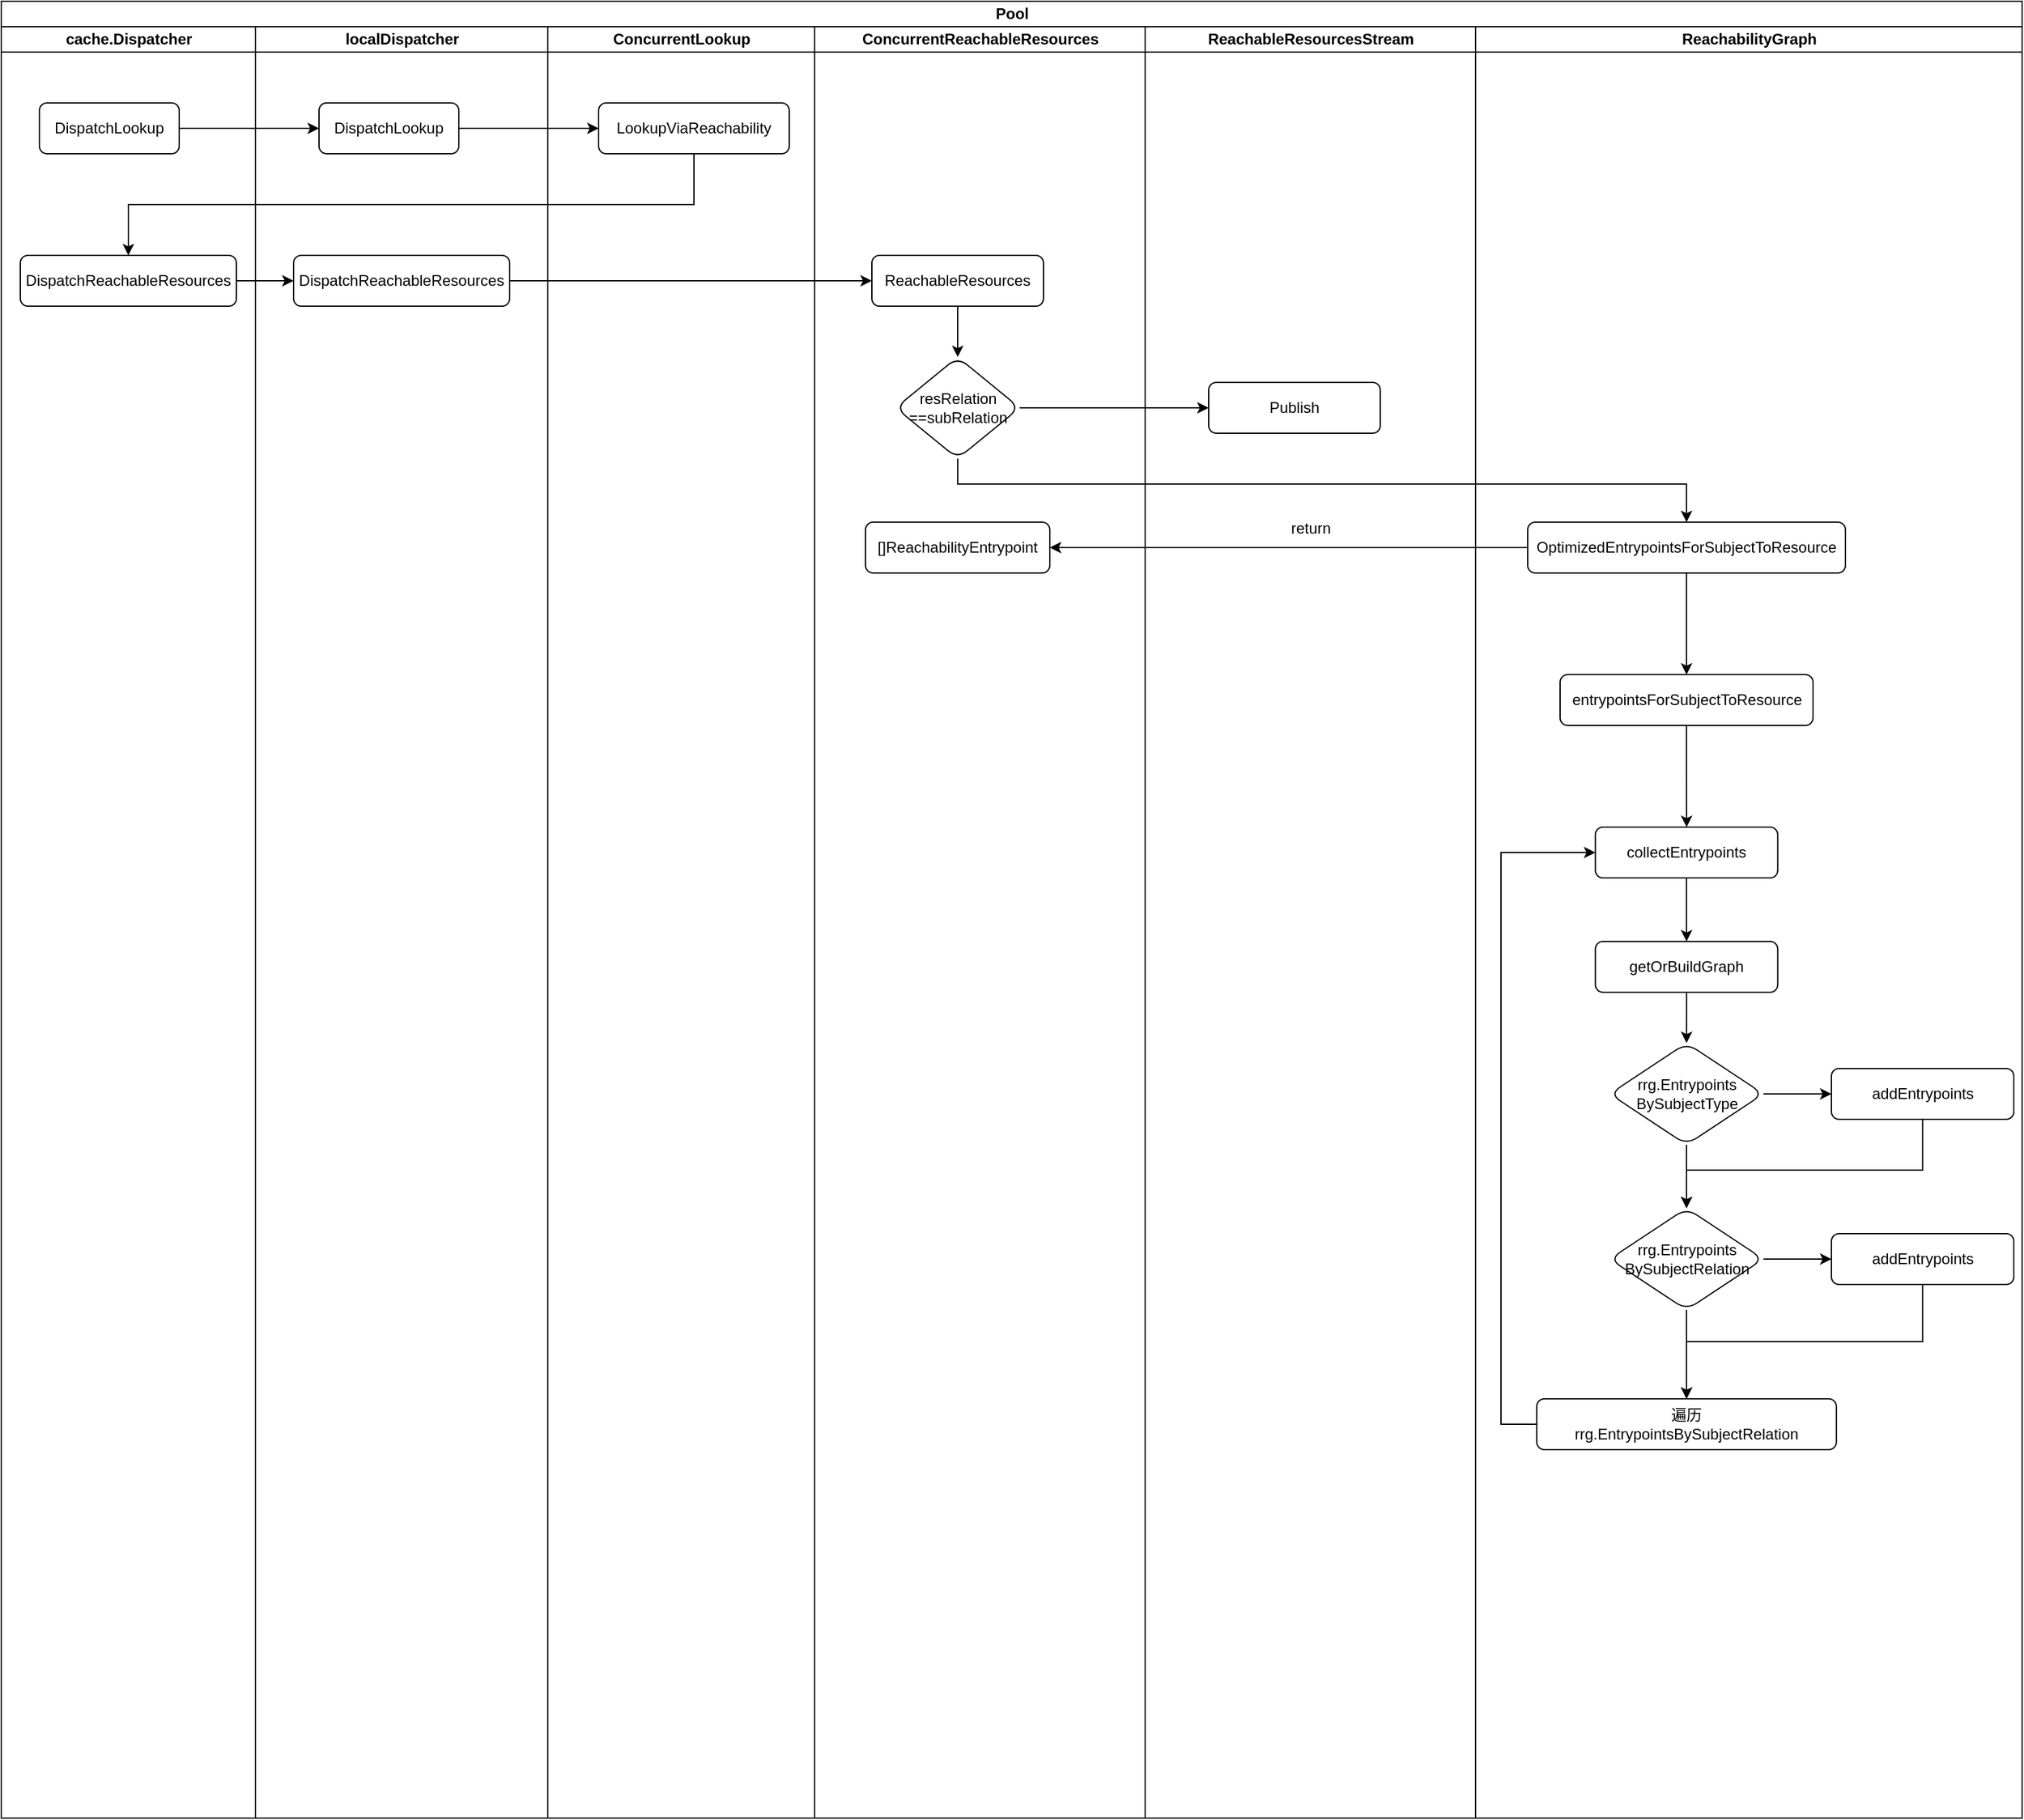 <mxfile version="21.7.0" type="github">
  <diagram name="Page-1" id="mlcunon5mFrAdkxgfZnR">
    <mxGraphModel dx="1306" dy="839" grid="1" gridSize="10" guides="1" tooltips="1" connect="1" arrows="1" fold="1" page="1" pageScale="1" pageWidth="827" pageHeight="1169" math="0" shadow="0">
      <root>
        <mxCell id="0" />
        <mxCell id="1" parent="0" />
        <mxCell id="8KcynksHIR4Fa1gPV-6J-7" value="Pool" style="swimlane;childLayout=stackLayout;resizeParent=1;resizeParentMax=0;startSize=20;html=1;" vertex="1" parent="1">
          <mxGeometry x="40.0" width="1590" height="1430" as="geometry" />
        </mxCell>
        <mxCell id="8KcynksHIR4Fa1gPV-6J-8" value="cache.Dispatcher" style="swimlane;startSize=20;html=1;" vertex="1" parent="8KcynksHIR4Fa1gPV-6J-7">
          <mxGeometry y="20" width="200" height="1410" as="geometry" />
        </mxCell>
        <mxCell id="8KcynksHIR4Fa1gPV-6J-12" value="DispatchLookup" style="rounded=1;whiteSpace=wrap;html=1;" vertex="1" parent="8KcynksHIR4Fa1gPV-6J-8">
          <mxGeometry x="30.0" y="60" width="110" height="40" as="geometry" />
        </mxCell>
        <mxCell id="8KcynksHIR4Fa1gPV-6J-19" value="DispatchReachableResources" style="rounded=1;whiteSpace=wrap;html=1;" vertex="1" parent="8KcynksHIR4Fa1gPV-6J-8">
          <mxGeometry x="15" y="180" width="170" height="40" as="geometry" />
        </mxCell>
        <mxCell id="8KcynksHIR4Fa1gPV-6J-9" value="localDispatcher" style="swimlane;startSize=20;html=1;" vertex="1" parent="8KcynksHIR4Fa1gPV-6J-7">
          <mxGeometry x="200" y="20" width="230" height="1410" as="geometry" />
        </mxCell>
        <mxCell id="8KcynksHIR4Fa1gPV-6J-13" value="DispatchLookup" style="rounded=1;whiteSpace=wrap;html=1;" vertex="1" parent="8KcynksHIR4Fa1gPV-6J-9">
          <mxGeometry x="50" y="60" width="110" height="40" as="geometry" />
        </mxCell>
        <mxCell id="8KcynksHIR4Fa1gPV-6J-20" value="DispatchReachableResources" style="rounded=1;whiteSpace=wrap;html=1;" vertex="1" parent="8KcynksHIR4Fa1gPV-6J-9">
          <mxGeometry x="30" y="180" width="170" height="40" as="geometry" />
        </mxCell>
        <mxCell id="8KcynksHIR4Fa1gPV-6J-10" value="ConcurrentLookup" style="swimlane;startSize=20;html=1;" vertex="1" parent="8KcynksHIR4Fa1gPV-6J-7">
          <mxGeometry x="430" y="20" width="210" height="1410" as="geometry" />
        </mxCell>
        <mxCell id="8KcynksHIR4Fa1gPV-6J-3" value="LookupViaReachability" style="rounded=1;whiteSpace=wrap;html=1;" vertex="1" parent="8KcynksHIR4Fa1gPV-6J-10">
          <mxGeometry x="40" y="60" width="150" height="40" as="geometry" />
        </mxCell>
        <mxCell id="8KcynksHIR4Fa1gPV-6J-11" value="ConcurrentReachableResources" style="swimlane;startSize=20;html=1;" vertex="1" parent="8KcynksHIR4Fa1gPV-6J-7">
          <mxGeometry x="640" y="20" width="260" height="1410" as="geometry" />
        </mxCell>
        <mxCell id="8KcynksHIR4Fa1gPV-6J-30" value="" style="edgeStyle=orthogonalEdgeStyle;rounded=0;orthogonalLoop=1;jettySize=auto;html=1;" edge="1" parent="8KcynksHIR4Fa1gPV-6J-11" source="8KcynksHIR4Fa1gPV-6J-24" target="8KcynksHIR4Fa1gPV-6J-29">
          <mxGeometry relative="1" as="geometry" />
        </mxCell>
        <mxCell id="8KcynksHIR4Fa1gPV-6J-24" value="ReachableResources" style="rounded=1;whiteSpace=wrap;html=1;" vertex="1" parent="8KcynksHIR4Fa1gPV-6J-11">
          <mxGeometry x="45" y="180" width="135" height="40" as="geometry" />
        </mxCell>
        <mxCell id="8KcynksHIR4Fa1gPV-6J-29" value="resRelation&lt;br&gt;==subRelation" style="rhombus;whiteSpace=wrap;html=1;rounded=1;" vertex="1" parent="8KcynksHIR4Fa1gPV-6J-11">
          <mxGeometry x="63.75" y="260" width="97.5" height="80" as="geometry" />
        </mxCell>
        <mxCell id="8KcynksHIR4Fa1gPV-6J-35" value="[]ReachabilityEntrypoint" style="rounded=1;whiteSpace=wrap;html=1;" vertex="1" parent="8KcynksHIR4Fa1gPV-6J-11">
          <mxGeometry x="40" y="390" width="145" height="40" as="geometry" />
        </mxCell>
        <mxCell id="8KcynksHIR4Fa1gPV-6J-26" value="ReachableResourcesStream" style="swimlane;startSize=20;html=1;" vertex="1" parent="8KcynksHIR4Fa1gPV-6J-7">
          <mxGeometry x="900" y="20" width="260" height="1410" as="geometry" />
        </mxCell>
        <mxCell id="8KcynksHIR4Fa1gPV-6J-27" value="Publish" style="rounded=1;whiteSpace=wrap;html=1;" vertex="1" parent="8KcynksHIR4Fa1gPV-6J-26">
          <mxGeometry x="50" y="280" width="135" height="40" as="geometry" />
        </mxCell>
        <mxCell id="8KcynksHIR4Fa1gPV-6J-37" value="return" style="text;html=1;align=center;verticalAlign=middle;resizable=0;points=[];autosize=1;strokeColor=none;fillColor=none;" vertex="1" parent="8KcynksHIR4Fa1gPV-6J-26">
          <mxGeometry x="105.0" y="380" width="50" height="30" as="geometry" />
        </mxCell>
        <mxCell id="8KcynksHIR4Fa1gPV-6J-14" value="" style="edgeStyle=orthogonalEdgeStyle;rounded=0;orthogonalLoop=1;jettySize=auto;html=1;" edge="1" parent="8KcynksHIR4Fa1gPV-6J-7" source="8KcynksHIR4Fa1gPV-6J-12" target="8KcynksHIR4Fa1gPV-6J-13">
          <mxGeometry relative="1" as="geometry" />
        </mxCell>
        <mxCell id="8KcynksHIR4Fa1gPV-6J-15" style="edgeStyle=orthogonalEdgeStyle;rounded=0;orthogonalLoop=1;jettySize=auto;html=1;" edge="1" parent="8KcynksHIR4Fa1gPV-6J-7" source="8KcynksHIR4Fa1gPV-6J-13" target="8KcynksHIR4Fa1gPV-6J-3">
          <mxGeometry relative="1" as="geometry" />
        </mxCell>
        <mxCell id="8KcynksHIR4Fa1gPV-6J-21" style="edgeStyle=orthogonalEdgeStyle;rounded=0;orthogonalLoop=1;jettySize=auto;html=1;" edge="1" parent="8KcynksHIR4Fa1gPV-6J-7" source="8KcynksHIR4Fa1gPV-6J-19" target="8KcynksHIR4Fa1gPV-6J-20">
          <mxGeometry relative="1" as="geometry" />
        </mxCell>
        <mxCell id="8KcynksHIR4Fa1gPV-6J-23" style="edgeStyle=orthogonalEdgeStyle;rounded=0;orthogonalLoop=1;jettySize=auto;html=1;" edge="1" parent="8KcynksHIR4Fa1gPV-6J-7" source="8KcynksHIR4Fa1gPV-6J-3" target="8KcynksHIR4Fa1gPV-6J-19">
          <mxGeometry relative="1" as="geometry">
            <Array as="points">
              <mxPoint x="545" y="160" />
              <mxPoint x="100" y="160" />
            </Array>
          </mxGeometry>
        </mxCell>
        <mxCell id="8KcynksHIR4Fa1gPV-6J-25" style="edgeStyle=orthogonalEdgeStyle;rounded=0;orthogonalLoop=1;jettySize=auto;html=1;" edge="1" parent="8KcynksHIR4Fa1gPV-6J-7" source="8KcynksHIR4Fa1gPV-6J-20" target="8KcynksHIR4Fa1gPV-6J-24">
          <mxGeometry relative="1" as="geometry" />
        </mxCell>
        <mxCell id="8KcynksHIR4Fa1gPV-6J-31" style="edgeStyle=orthogonalEdgeStyle;rounded=0;orthogonalLoop=1;jettySize=auto;html=1;" edge="1" parent="8KcynksHIR4Fa1gPV-6J-7" source="8KcynksHIR4Fa1gPV-6J-29" target="8KcynksHIR4Fa1gPV-6J-27">
          <mxGeometry relative="1" as="geometry" />
        </mxCell>
        <mxCell id="8KcynksHIR4Fa1gPV-6J-34" style="edgeStyle=orthogonalEdgeStyle;rounded=0;orthogonalLoop=1;jettySize=auto;html=1;" edge="1" parent="8KcynksHIR4Fa1gPV-6J-7" source="8KcynksHIR4Fa1gPV-6J-29" target="8KcynksHIR4Fa1gPV-6J-33">
          <mxGeometry relative="1" as="geometry">
            <Array as="points">
              <mxPoint x="753" y="380" />
            </Array>
          </mxGeometry>
        </mxCell>
        <mxCell id="8KcynksHIR4Fa1gPV-6J-36" style="edgeStyle=orthogonalEdgeStyle;rounded=0;orthogonalLoop=1;jettySize=auto;html=1;entryX=1;entryY=0.5;entryDx=0;entryDy=0;" edge="1" parent="8KcynksHIR4Fa1gPV-6J-7" source="8KcynksHIR4Fa1gPV-6J-33" target="8KcynksHIR4Fa1gPV-6J-35">
          <mxGeometry relative="1" as="geometry">
            <Array as="points">
              <mxPoint x="1315" y="430" />
            </Array>
          </mxGeometry>
        </mxCell>
        <mxCell id="8KcynksHIR4Fa1gPV-6J-32" value="ReachabilityGraph" style="swimlane;startSize=20;html=1;" vertex="1" parent="8KcynksHIR4Fa1gPV-6J-7">
          <mxGeometry x="1160" y="20" width="430" height="1410" as="geometry" />
        </mxCell>
        <mxCell id="8KcynksHIR4Fa1gPV-6J-39" value="" style="edgeStyle=orthogonalEdgeStyle;rounded=0;orthogonalLoop=1;jettySize=auto;html=1;" edge="1" parent="8KcynksHIR4Fa1gPV-6J-32" source="8KcynksHIR4Fa1gPV-6J-33" target="8KcynksHIR4Fa1gPV-6J-38">
          <mxGeometry relative="1" as="geometry" />
        </mxCell>
        <mxCell id="8KcynksHIR4Fa1gPV-6J-33" value="OptimizedEntrypointsForSubjectToResource" style="rounded=1;whiteSpace=wrap;html=1;" vertex="1" parent="8KcynksHIR4Fa1gPV-6J-32">
          <mxGeometry x="41" y="390" width="250" height="40" as="geometry" />
        </mxCell>
        <mxCell id="8KcynksHIR4Fa1gPV-6J-41" value="" style="edgeStyle=orthogonalEdgeStyle;rounded=0;orthogonalLoop=1;jettySize=auto;html=1;" edge="1" parent="8KcynksHIR4Fa1gPV-6J-32" source="8KcynksHIR4Fa1gPV-6J-38" target="8KcynksHIR4Fa1gPV-6J-40">
          <mxGeometry relative="1" as="geometry" />
        </mxCell>
        <mxCell id="8KcynksHIR4Fa1gPV-6J-38" value="entrypointsForSubjectToResource" style="rounded=1;whiteSpace=wrap;html=1;" vertex="1" parent="8KcynksHIR4Fa1gPV-6J-32">
          <mxGeometry x="66.5" y="510" width="199" height="40" as="geometry" />
        </mxCell>
        <mxCell id="8KcynksHIR4Fa1gPV-6J-43" value="" style="edgeStyle=orthogonalEdgeStyle;rounded=0;orthogonalLoop=1;jettySize=auto;html=1;" edge="1" parent="8KcynksHIR4Fa1gPV-6J-32" source="8KcynksHIR4Fa1gPV-6J-40" target="8KcynksHIR4Fa1gPV-6J-42">
          <mxGeometry relative="1" as="geometry" />
        </mxCell>
        <mxCell id="8KcynksHIR4Fa1gPV-6J-40" value="collectEntrypoints" style="rounded=1;whiteSpace=wrap;html=1;" vertex="1" parent="8KcynksHIR4Fa1gPV-6J-32">
          <mxGeometry x="94.25" y="630" width="143.5" height="40" as="geometry" />
        </mxCell>
        <mxCell id="8KcynksHIR4Fa1gPV-6J-45" value="" style="edgeStyle=orthogonalEdgeStyle;rounded=0;orthogonalLoop=1;jettySize=auto;html=1;" edge="1" parent="8KcynksHIR4Fa1gPV-6J-32" source="8KcynksHIR4Fa1gPV-6J-42" target="8KcynksHIR4Fa1gPV-6J-44">
          <mxGeometry relative="1" as="geometry" />
        </mxCell>
        <mxCell id="8KcynksHIR4Fa1gPV-6J-42" value="getOrBuildGraph" style="rounded=1;whiteSpace=wrap;html=1;" vertex="1" parent="8KcynksHIR4Fa1gPV-6J-32">
          <mxGeometry x="94.25" y="720" width="143.5" height="40" as="geometry" />
        </mxCell>
        <mxCell id="8KcynksHIR4Fa1gPV-6J-47" value="" style="edgeStyle=orthogonalEdgeStyle;rounded=0;orthogonalLoop=1;jettySize=auto;html=1;" edge="1" parent="8KcynksHIR4Fa1gPV-6J-32" source="8KcynksHIR4Fa1gPV-6J-44" target="8KcynksHIR4Fa1gPV-6J-46">
          <mxGeometry relative="1" as="geometry" />
        </mxCell>
        <mxCell id="8KcynksHIR4Fa1gPV-6J-49" style="edgeStyle=orthogonalEdgeStyle;rounded=0;orthogonalLoop=1;jettySize=auto;html=1;" edge="1" parent="8KcynksHIR4Fa1gPV-6J-32" source="8KcynksHIR4Fa1gPV-6J-44" target="8KcynksHIR4Fa1gPV-6J-48">
          <mxGeometry relative="1" as="geometry" />
        </mxCell>
        <mxCell id="8KcynksHIR4Fa1gPV-6J-44" value="rrg.Entrypoints&lt;br&gt;BySubjectType" style="rhombus;whiteSpace=wrap;html=1;rounded=1;" vertex="1" parent="8KcynksHIR4Fa1gPV-6J-32">
          <mxGeometry x="105.5" y="800" width="121" height="80" as="geometry" />
        </mxCell>
        <mxCell id="8KcynksHIR4Fa1gPV-6J-51" style="edgeStyle=orthogonalEdgeStyle;rounded=0;orthogonalLoop=1;jettySize=auto;html=1;" edge="1" parent="8KcynksHIR4Fa1gPV-6J-32" source="8KcynksHIR4Fa1gPV-6J-46" target="8KcynksHIR4Fa1gPV-6J-50">
          <mxGeometry relative="1" as="geometry" />
        </mxCell>
        <mxCell id="8KcynksHIR4Fa1gPV-6J-54" style="edgeStyle=orthogonalEdgeStyle;rounded=0;orthogonalLoop=1;jettySize=auto;html=1;" edge="1" parent="8KcynksHIR4Fa1gPV-6J-32" source="8KcynksHIR4Fa1gPV-6J-46" target="8KcynksHIR4Fa1gPV-6J-53">
          <mxGeometry relative="1" as="geometry" />
        </mxCell>
        <mxCell id="8KcynksHIR4Fa1gPV-6J-46" value="rrg.Entrypoints&lt;br&gt;BySubjectRelation" style="rhombus;whiteSpace=wrap;html=1;rounded=1;" vertex="1" parent="8KcynksHIR4Fa1gPV-6J-32">
          <mxGeometry x="105.5" y="930" width="121" height="80" as="geometry" />
        </mxCell>
        <mxCell id="8KcynksHIR4Fa1gPV-6J-52" style="edgeStyle=orthogonalEdgeStyle;rounded=0;orthogonalLoop=1;jettySize=auto;html=1;" edge="1" parent="8KcynksHIR4Fa1gPV-6J-32" source="8KcynksHIR4Fa1gPV-6J-48" target="8KcynksHIR4Fa1gPV-6J-46">
          <mxGeometry relative="1" as="geometry">
            <Array as="points">
              <mxPoint x="352" y="900" />
              <mxPoint x="166" y="900" />
            </Array>
          </mxGeometry>
        </mxCell>
        <mxCell id="8KcynksHIR4Fa1gPV-6J-48" value="addEntrypoints" style="rounded=1;whiteSpace=wrap;html=1;" vertex="1" parent="8KcynksHIR4Fa1gPV-6J-32">
          <mxGeometry x="280" y="820" width="143.5" height="40" as="geometry" />
        </mxCell>
        <mxCell id="8KcynksHIR4Fa1gPV-6J-56" style="edgeStyle=orthogonalEdgeStyle;rounded=0;orthogonalLoop=1;jettySize=auto;html=1;" edge="1" parent="8KcynksHIR4Fa1gPV-6J-32" source="8KcynksHIR4Fa1gPV-6J-50" target="8KcynksHIR4Fa1gPV-6J-53">
          <mxGeometry relative="1" as="geometry" />
        </mxCell>
        <mxCell id="8KcynksHIR4Fa1gPV-6J-50" value="addEntrypoints" style="rounded=1;whiteSpace=wrap;html=1;" vertex="1" parent="8KcynksHIR4Fa1gPV-6J-32">
          <mxGeometry x="280" y="950" width="143.5" height="40" as="geometry" />
        </mxCell>
        <mxCell id="8KcynksHIR4Fa1gPV-6J-55" style="edgeStyle=orthogonalEdgeStyle;rounded=0;orthogonalLoop=1;jettySize=auto;html=1;" edge="1" parent="8KcynksHIR4Fa1gPV-6J-32" source="8KcynksHIR4Fa1gPV-6J-53" target="8KcynksHIR4Fa1gPV-6J-40">
          <mxGeometry relative="1" as="geometry">
            <Array as="points">
              <mxPoint x="20" y="1100" />
              <mxPoint x="20" y="650" />
            </Array>
          </mxGeometry>
        </mxCell>
        <mxCell id="8KcynksHIR4Fa1gPV-6J-53" value="遍历&lt;br&gt;rrg.EntrypointsBySubjectRelation" style="rounded=1;whiteSpace=wrap;html=1;" vertex="1" parent="8KcynksHIR4Fa1gPV-6J-32">
          <mxGeometry x="48.13" y="1080" width="235.75" height="40" as="geometry" />
        </mxCell>
      </root>
    </mxGraphModel>
  </diagram>
</mxfile>
